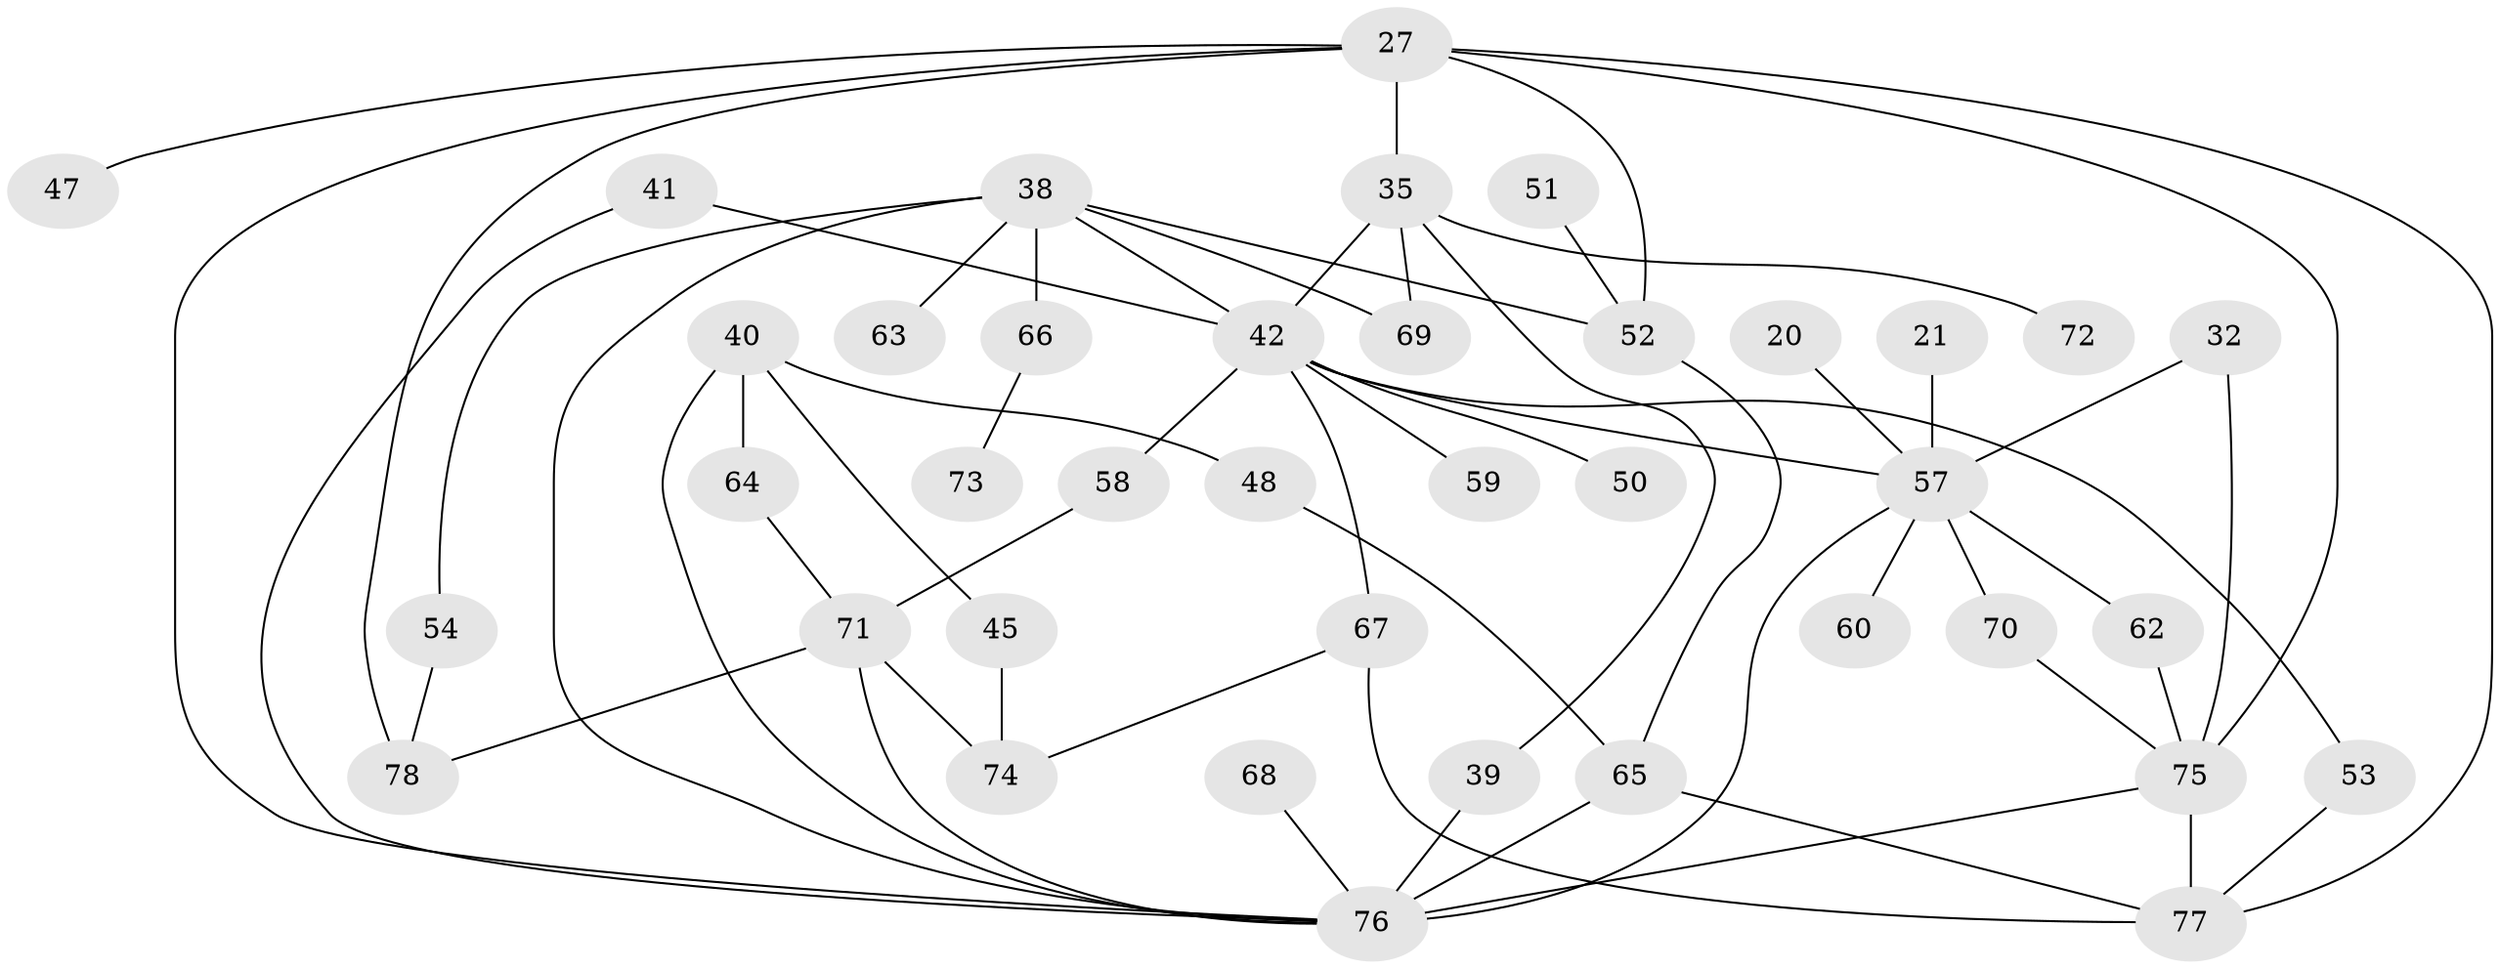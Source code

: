 // original degree distribution, {4: 0.10256410256410256, 6: 0.0641025641025641, 5: 0.0641025641025641, 3: 0.28205128205128205, 7: 0.038461538461538464, 1: 0.15384615384615385, 2: 0.2948717948717949}
// Generated by graph-tools (version 1.1) at 2025/42/03/09/25 04:42:18]
// undirected, 39 vertices, 60 edges
graph export_dot {
graph [start="1"]
  node [color=gray90,style=filled];
  20;
  21;
  27 [super="+3+5"];
  32;
  35 [super="+6"];
  38 [super="+2+28+33"];
  39;
  40;
  41 [super="+13"];
  42 [super="+25+30"];
  45;
  47;
  48;
  50;
  51;
  52 [super="+10"];
  53;
  54;
  57 [super="+18+14"];
  58;
  59;
  60;
  62;
  63;
  64;
  65 [super="+46"];
  66 [super="+34"];
  67 [super="+43"];
  68;
  69;
  70;
  71 [super="+36"];
  72;
  73;
  74;
  75 [super="+24+17+26+44"];
  76 [super="+4+23+37"];
  77 [super="+61"];
  78 [super="+31"];
  20 -- 57;
  21 -- 57;
  27 -- 78 [weight=2];
  27 -- 35 [weight=3];
  27 -- 76;
  27 -- 77 [weight=2];
  27 -- 47;
  27 -- 52;
  27 -- 75 [weight=2];
  32 -- 57;
  32 -- 75;
  35 -- 42 [weight=3];
  35 -- 39;
  35 -- 69;
  35 -- 72;
  38 -- 63;
  38 -- 69;
  38 -- 76 [weight=3];
  38 -- 66 [weight=2];
  38 -- 52 [weight=2];
  38 -- 54;
  38 -- 42;
  39 -- 76;
  40 -- 45;
  40 -- 48;
  40 -- 64;
  40 -- 76;
  41 -- 76;
  41 -- 42;
  42 -- 50;
  42 -- 58;
  42 -- 59;
  42 -- 57;
  42 -- 53;
  42 -- 67;
  45 -- 74;
  48 -- 65;
  51 -- 52;
  52 -- 65;
  53 -- 77;
  54 -- 78;
  57 -- 62 [weight=2];
  57 -- 70;
  57 -- 60;
  57 -- 76 [weight=4];
  58 -- 71;
  62 -- 75;
  64 -- 71;
  65 -- 76;
  65 -- 77;
  66 -- 73;
  67 -- 74;
  67 -- 77;
  68 -- 76;
  70 -- 75;
  71 -- 76;
  71 -- 74;
  71 -- 78;
  75 -- 76 [weight=2];
  75 -- 77 [weight=2];
}
